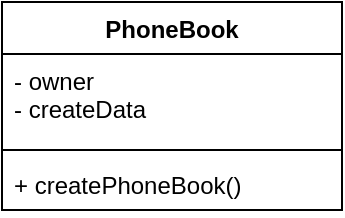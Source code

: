 <mxfile version="16.6.8" type="github">
  <diagram id="7ee8exwBCg2GqTqz-VQ0" name="Page-1">
    <mxGraphModel dx="766" dy="339" grid="1" gridSize="10" guides="1" tooltips="1" connect="1" arrows="1" fold="1" page="1" pageScale="1" pageWidth="827" pageHeight="1169" math="0" shadow="0">
      <root>
        <mxCell id="0" />
        <mxCell id="1" parent="0" />
        <mxCell id="pIjOv439X9a56QzW0bqu-5" value="PhoneBook" style="swimlane;fontStyle=1;align=center;verticalAlign=top;childLayout=stackLayout;horizontal=1;startSize=26;horizontalStack=0;resizeParent=1;resizeParentMax=0;resizeLast=0;collapsible=1;marginBottom=0;" vertex="1" parent="1">
          <mxGeometry x="120" y="130" width="170" height="104" as="geometry">
            <mxRectangle x="120" y="130" width="100" height="26" as="alternateBounds" />
          </mxGeometry>
        </mxCell>
        <mxCell id="pIjOv439X9a56QzW0bqu-6" value="- owner&#xa;- createData" style="text;strokeColor=none;fillColor=none;align=left;verticalAlign=top;spacingLeft=4;spacingRight=4;overflow=hidden;rotatable=0;points=[[0,0.5],[1,0.5]];portConstraint=eastwest;" vertex="1" parent="pIjOv439X9a56QzW0bqu-5">
          <mxGeometry y="26" width="170" height="44" as="geometry" />
        </mxCell>
        <mxCell id="pIjOv439X9a56QzW0bqu-7" value="" style="line;strokeWidth=1;fillColor=none;align=left;verticalAlign=middle;spacingTop=-1;spacingLeft=3;spacingRight=3;rotatable=0;labelPosition=right;points=[];portConstraint=eastwest;" vertex="1" parent="pIjOv439X9a56QzW0bqu-5">
          <mxGeometry y="70" width="170" height="8" as="geometry" />
        </mxCell>
        <mxCell id="pIjOv439X9a56QzW0bqu-8" value="+ createPhoneBook()" style="text;strokeColor=none;fillColor=none;align=left;verticalAlign=top;spacingLeft=4;spacingRight=4;overflow=hidden;rotatable=0;points=[[0,0.5],[1,0.5]];portConstraint=eastwest;" vertex="1" parent="pIjOv439X9a56QzW0bqu-5">
          <mxGeometry y="78" width="170" height="26" as="geometry" />
        </mxCell>
      </root>
    </mxGraphModel>
  </diagram>
</mxfile>
